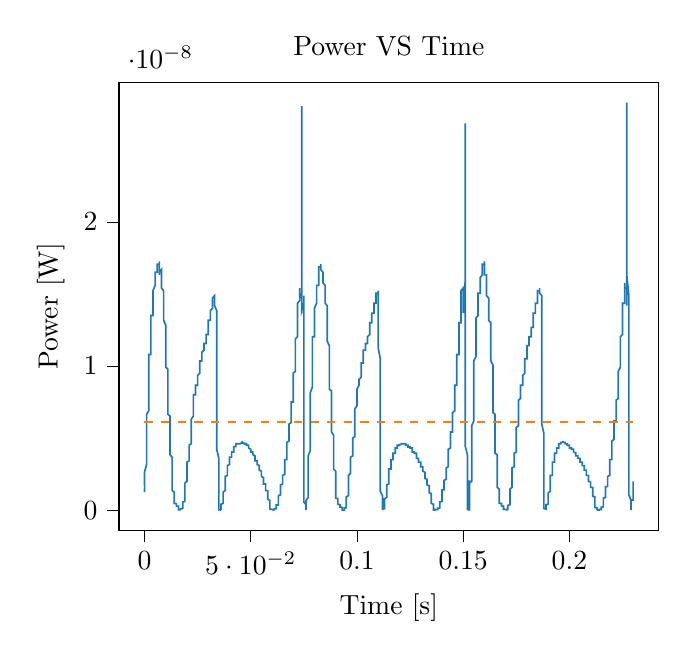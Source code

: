 % This file was created with tikzplotlib v0.10.1.
\begin{tikzpicture}

\definecolor{darkgray176}{RGB}{176,176,176}
\definecolor{darkorange25512714}{RGB}{255,127,14}
\definecolor{steelblue31119180}{RGB}{31,119,180}

\begin{axis}[
tick align=outside,
tick pos=left,
title={Power VS Time},
x grid style={darkgray176},
xlabel={Time [s]},
xmin=-0.012, xmax=0.242,
xtick style={color=black},
y grid style={darkgray176},
ylabel={Power [W]},
ymin=-1.414e-09, ymax=2.969e-08,
ytick style={color=black}
]
\addplot [semithick, steelblue31119180]
table {%
0 1.251e-09
6.554e-05 1.633e-09
0.0 1.813e-09
0.0 1.813e-09
0.0 1.752e-09
0.0 1.813e-09
0.0 2.133e-09
0.0 2.626e-09
0.001 3.169e-09
0.001 3.417e-09
0.001 3.417e-09
0.001 3.417e-09
0.001 3.502e-09
0.001 3.763e-09
0.001 4.126e-09
0.001 4.602e-09
0.001 5.002e-09
0.001 5.208e-09
0.001 5.313e-09
0.001 5.526e-09
0.001 5.852e-09
0.001 6.302e-09
0.001 6.651e-09
0.002 6.888e-09
0.002 7.13e-09
0.002 7.13e-09
0.002 7.5e-09
0.002 7.88e-09
0.002 8.401e-09
0.002 8.667e-09
0.002 8.802e-09
0.002 8.938e-09
0.002 9.213e-09
0.002 9.492e-09
0.002 9.919e-09
0.002 1.035e-08
0.002 1.065e-08
0.002 1.08e-08
0.002 1.08e-08
0.003 1.08e-08
0.003 1.095e-08
0.003 1.125e-08
0.003 1.156e-08
0.003 1.188e-08
0.003 1.203e-08
0.003 1.203e-08
0.003 1.235e-08
0.003 1.235e-08
0.003 1.251e-08
0.003 1.284e-08
0.003 1.284e-08
0.003 1.317e-08
0.003 1.333e-08
0.003 1.35e-08
0.004 1.35e-08
0.004 1.384e-08
0.004 1.384e-08
0.004 1.401e-08
0.004 1.401e-08
0.004 1.418e-08
0.004 1.435e-08
0.004 1.453e-08
0.004 1.488e-08
0.004 1.488e-08
0.004 1.488e-08
0.004 1.505e-08
0.004 1.505e-08
0.004 1.523e-08
0.004 1.523e-08
0.005 1.559e-08
0.005 1.559e-08
0.005 1.559e-08
0.005 1.577e-08
0.005 1.595e-08
0.005 1.613e-08
0.005 1.632e-08
0.005 1.632e-08
0.005 1.632e-08
0.005 1.632e-08
0.005 1.632e-08
0.005 1.632e-08
0.005 1.65e-08
0.005 1.65e-08
0.005 1.65e-08
0.006 1.65e-08
0.006 1.669e-08
0.006 1.688e-08
0.006 1.688e-08
0.006 1.706e-08
0.006 1.706e-08
0.006 1.706e-08
0.006 1.706e-08
0.006 1.706e-08
0.006 1.706e-08
0.006 1.706e-08
0.006 1.706e-08
0.006 1.706e-08
0.006 1.706e-08
0.006 1.706e-08
0.006 1.706e-08
0.007 1.706e-08
0.007 1.725e-08
0.007 1.725e-08
0.007 1.706e-08
0.007 1.706e-08
0.007 1.706e-08
0.007 1.706e-08
0.007 1.706e-08
0.007 1.688e-08
0.007 1.688e-08
0.007 1.688e-08
0.007 1.688e-08
0.007 1.65e-08
0.007 1.632e-08
0.007 1.65e-08
0.008 1.669e-08
0.008 1.669e-08
0.008 1.65e-08
0.008 1.632e-08
0.008 1.632e-08
0.008 1.613e-08
0.008 1.613e-08
0.008 1.613e-08
0.008 1.595e-08
0.008 1.595e-08
0.008 1.577e-08
0.008 1.559e-08
0.008 1.559e-08
0.008 1.559e-08
0.008 1.541e-08
0.009 1.523e-08
0.009 1.505e-08
0.009 1.505e-08
0.009 1.488e-08
0.009 1.47e-08
0.009 1.47e-08
0.009 1.453e-08
0.009 1.435e-08
0.009 1.418e-08
0.009 1.384e-08
0.009 1.384e-08
0.009 1.367e-08
0.009 1.35e-08
0.009 1.333e-08
0.009 1.317e-08
0.01 1.284e-08
0.01 1.284e-08
0.01 1.268e-08
0.01 1.235e-08
0.01 1.219e-08
0.01 1.203e-08
0.01 1.172e-08
0.01 1.156e-08
0.01 1.125e-08
0.01 1.11e-08
0.01 1.08e-08
0.01 1.08e-08
0.01 1.065e-08
0.01 1.035e-08
0.01 1.006e-08
0.01 9.919e-09
0.011 9.776e-09
0.011 9.633e-09
0.011 9.352e-09
0.011 9.075e-09
0.011 8.938e-09
0.011 8.667e-09
0.011 8.401e-09
0.011 8.269e-09
0.011 8.008e-09
0.011 7.88e-09
0.011 7.626e-09
0.011 7.376e-09
0.011 7.008e-09
0.011 6.888e-09
0.011 6.651e-09
0.012 6.533e-09
0.012 6.302e-09
0.012 6.075e-09
0.012 5.852e-09
0.012 5.633e-09
0.012 5.419e-09
0.012 5.208e-09
0.012 5.105e-09
0.012 4.901e-09
0.012 4.701e-09
0.012 4.505e-09
0.012 4.313e-09
0.012 4.126e-09
0.012 3.942e-09
0.012 3.852e-09
0.013 3.675e-09
0.013 3.417e-09
0.013 3.333e-09
0.013 3.088e-09
0.013 3.008e-09
0.013 2.776e-09
0.013 2.7e-09
0.013 2.48e-09
0.013 2.269e-09
0.013 2.133e-09
0.013 1.938e-09
0.013 1.752e-09
0.013 1.633e-09
0.013 1.463e-09
0.013 1.355e-09
0.014 1.251e-09
0.014 1.102e-09
0.014 1.008e-09
0.014 9.63e-10
0.014 9.188e-10
0.014 8.333e-10
0.014 7.521e-10
0.014 7.13e-10
0.014 6.75e-10
0.014 6.021e-10
0.014 5.672e-10
0.014 5.672e-10
0.014 5.005e-10
0.014 5.005e-10
0.014 4.688e-10
0.014 4.688e-10
0.015 4.38e-10
0.015 4.083e-10
0.015 4.083e-10
0.015 3.797e-10
0.015 3.797e-10
0.015 3.797e-10
0.015 3.797e-10
0.015 3.521e-10
0.015 3.521e-10
0.015 3.255e-10
0.015 3.255e-10
0.015 3.255e-10
0.015 3e-10
0.015 3e-10
0.015 2.755e-10
0.016 2.755e-10
0.016 2.521e-10
0.016 2.297e-10
0.016 2.083e-10
0.016 2.083e-10
0.016 1.88e-10
0.016 1.505e-10
0.016 1.505e-10
0.016 1.172e-10
0.016 1.021e-10
0.016 8.802e-11
0.016 6.302e-11
0.016 5.208e-11
0.016 3.333e-11
0.016 2.552e-11
0.017 1.302e-11
0.017 8.333e-12
0.017 2.083e-12
0.017 5.208e-13
0.017 0
0.017 2.083e-12
0.017 4.688e-12
0.017 8.333e-12
0.017 1.302e-11
0.017 1.875e-11
0.017 3.333e-11
0.017 4.219e-11
0.017 5.208e-11
0.017 6.302e-11
0.017 7.5e-11
0.017 8.802e-11
0.018 1.172e-10
0.018 1.333e-10
0.018 1.333e-10
0.018 1.505e-10
0.018 1.88e-10
0.018 2.083e-10
0.018 2.297e-10
0.018 2.755e-10
0.018 3e-10
0.018 3.255e-10
0.018 3.797e-10
0.018 4.083e-10
0.018 4.688e-10
0.018 5.005e-10
0.018 5.672e-10
0.019 6.021e-10
0.019 7.13e-10
0.019 7.922e-10
0.019 8.333e-10
0.019 9.63e-10
0.019 1.008e-09
0.019 1.102e-09
0.019 1.251e-09
0.019 1.355e-09
0.019 1.408e-09
0.019 1.463e-09
0.019 1.576e-09
0.019 1.633e-09
0.019 1.813e-09
0.019 1.875e-09
0.02 2.002e-09
0.02 2.133e-09
0.02 2.269e-09
0.02 2.338e-09
0.02 2.48e-09
0.02 2.552e-09
0.02 2.7e-09
0.02 2.776e-09
0.02 2.93e-09
0.02 2.93e-09
0.02 3.008e-09
0.02 3.169e-09
0.02 3.251e-09
0.02 3.251e-09
0.02 3.333e-09
0.021 3.417e-09
0.021 3.502e-09
0.021 3.588e-09
0.021 3.588e-09
0.021 3.763e-09
0.021 3.763e-09
0.021 3.852e-09
0.021 3.852e-09
0.021 3.942e-09
0.021 4.033e-09
0.021 4.126e-09
0.021 4.126e-09
0.021 4.219e-09
0.021 4.408e-09
0.021 4.408e-09
0.021 4.505e-09
0.022 4.602e-09
0.022 4.701e-09
0.022 4.8e-09
0.022 4.8e-09
0.022 5.002e-09
0.022 5.105e-09
0.022 5.208e-09
0.022 5.419e-09
0.022 5.526e-09
0.022 5.633e-09
0.022 5.742e-09
0.022 5.852e-09
0.022 6.075e-09
0.022 6.188e-09
0.022 6.302e-09
0.023 6.533e-09
0.023 6.533e-09
0.023 6.651e-09
0.023 6.888e-09
0.023 7.008e-09
0.023 7.008e-09
0.023 7.13e-09
0.023 7.376e-09
0.023 7.5e-09
0.023 7.5e-09
0.023 7.752e-09
0.023 7.752e-09
0.023 7.88e-09
0.023 7.88e-09
0.023 8.008e-09
0.024 8.008e-09
0.024 8.138e-09
0.024 8.138e-09
0.024 8.138e-09
0.024 8.269e-09
0.024 8.269e-09
0.024 8.269e-09
0.024 8.269e-09
0.024 8.401e-09
0.024 8.401e-09
0.024 8.533e-09
0.024 8.533e-09
0.024 8.533e-09
0.024 8.667e-09
0.024 8.667e-09
0.025 8.667e-09
0.025 8.667e-09
0.025 8.667e-09
0.025 8.802e-09
0.025 8.802e-09
0.025 8.802e-09
0.025 8.802e-09
0.025 8.802e-09
0.025 8.938e-09
0.025 8.938e-09
0.025 9.075e-09
0.025 9.075e-09
0.025 9.213e-09
0.025 9.213e-09
0.025 9.213e-09
0.025 9.352e-09
0.026 9.492e-09
0.026 9.492e-09
0.026 9.492e-09
0.026 9.633e-09
0.026 9.633e-09
0.026 9.776e-09
0.026 9.919e-09
0.026 9.919e-09
0.026 9.919e-09
0.026 9.919e-09
0.026 1.006e-08
0.026 1.021e-08
0.026 1.035e-08
0.026 1.035e-08
0.026 1.035e-08
0.027 1.035e-08
0.027 1.05e-08
0.027 1.065e-08
0.027 1.065e-08
0.027 1.065e-08
0.027 1.08e-08
0.027 1.08e-08
0.027 1.08e-08
0.027 1.095e-08
0.027 1.095e-08
0.027 1.095e-08
0.027 1.095e-08
0.027 1.095e-08
0.027 1.095e-08
0.027 1.095e-08
0.028 1.11e-08
0.028 1.125e-08
0.028 1.125e-08
0.028 1.125e-08
0.028 1.125e-08
0.028 1.125e-08
0.028 1.125e-08
0.028 1.141e-08
0.028 1.141e-08
0.028 1.141e-08
0.028 1.141e-08
0.028 1.141e-08
0.028 1.141e-08
0.028 1.141e-08
0.028 1.156e-08
0.029 1.156e-08
0.029 1.156e-08
0.029 1.156e-08
0.029 1.156e-08
0.029 1.172e-08
0.029 1.172e-08
0.029 1.188e-08
0.029 1.188e-08
0.029 1.188e-08
0.029 1.188e-08
0.029 1.203e-08
0.029 1.203e-08
0.029 1.203e-08
0.029 1.203e-08
0.029 1.203e-08
0.029 1.219e-08
0.03 1.219e-08
0.03 1.219e-08
0.03 1.235e-08
0.03 1.251e-08
0.03 1.251e-08
0.03 1.251e-08
0.03 1.268e-08
0.03 1.268e-08
0.03 1.284e-08
0.03 1.284e-08
0.03 1.3e-08
0.03 1.3e-08
0.03 1.3e-08
0.03 1.3e-08
0.03 1.317e-08
0.031 1.317e-08
0.031 1.317e-08
0.031 1.317e-08
0.031 1.333e-08
0.031 1.35e-08
0.031 1.35e-08
0.031 1.367e-08
0.031 1.367e-08
0.031 1.367e-08
0.031 1.367e-08
0.031 1.367e-08
0.031 1.384e-08
0.031 1.384e-08
0.031 1.384e-08
0.031 1.384e-08
0.032 1.401e-08
0.032 1.418e-08
0.032 1.418e-08
0.032 1.418e-08
0.032 1.418e-08
0.032 1.435e-08
0.032 1.435e-08
0.032 1.435e-08
0.032 1.435e-08
0.032 1.435e-08
0.032 1.453e-08
0.032 1.47e-08
0.032 1.47e-08
0.032 1.47e-08
0.032 1.47e-08
0.033 1.488e-08
0.033 1.488e-08
0.033 1.488e-08
0.033 1.488e-08
0.033 1.488e-08
0.033 1.488e-08
0.033 1.488e-08
0.033 1.488e-08
0.033 1.488e-08
0.033 1.488e-08
0.033 1.488e-08
0.033 1.488e-08
0.033 1.47e-08
0.033 1.453e-08
0.033 1.435e-08
0.033 1.418e-08
0.034 1.384e-08
0.034 1.35e-08
0.034 1.3e-08
0.034 1.251e-08
0.034 1.188e-08
0.034 1.11e-08
0.034 1.035e-08
0.034 9.633e-09
0.034 8.667e-09
0.034 7.88e-09
0.034 7.008e-09
0.034 6.188e-09
0.034 5.526e-09
0.034 4.8e-09
0.034 4.219e-09
0.035 3.588e-09
0.035 3.008e-09
0.035 2.48e-09
0.035 2.002e-09
0.035 1.633e-09
0.035 1.302e-09
0.035 1.008e-09
0.035 7.521e-10
0.035 5.672e-10
0.035 4.083e-10
0.035 2.755e-10
0.035 1.688e-10
0.035 1.021e-10
0.035 5.208e-11
0.035 2.552e-11
0.036 8.333e-12
0.036 5.208e-13
0.036 2.083e-12
0.036 1.302e-11
0.036 3.333e-11
0.036 5.208e-11
0.036 8.802e-11
0.036 1.172e-10
0.036 1.688e-10
0.036 2.083e-10
0.036 2.521e-10
0.036 3e-10
0.036 3.255e-10
0.036 3.521e-10
0.036 4.083e-10
0.037 4.688e-10
0.037 5.005e-10
0.037 5.672e-10
0.037 6.021e-10
0.037 6.75e-10
0.037 7.13e-10
0.037 7.521e-10
0.037 8.333e-10
0.037 8.755e-10
0.037 9.188e-10
0.037 1.008e-09
0.037 1.008e-09
0.037 1.102e-09
0.037 1.151e-09
0.037 1.2e-09
0.037 1.251e-09
0.038 1.355e-09
0.038 1.408e-09
0.038 1.463e-09
0.038 1.519e-09
0.038 1.633e-09
0.038 1.692e-09
0.038 1.752e-09
0.038 1.813e-09
0.038 1.875e-09
0.038 1.938e-09
0.038 2.002e-09
0.038 2.067e-09
0.038 2.133e-09
0.038 2.269e-09
0.038 2.338e-09
0.039 2.408e-09
0.039 2.408e-09
0.039 2.552e-09
0.039 2.552e-09
0.039 2.626e-09
0.039 2.7e-09
0.039 2.776e-09
0.039 2.852e-09
0.039 2.852e-09
0.039 2.93e-09
0.039 3.008e-09
0.039 3.008e-09
0.039 3.088e-09
0.039 3.088e-09
0.039 3.088e-09
0.04 3.169e-09
0.04 3.169e-09
0.04 3.251e-09
0.04 3.333e-09
0.04 3.333e-09
0.04 3.417e-09
0.04 3.417e-09
0.04 3.417e-09
0.04 3.417e-09
0.04 3.417e-09
0.04 3.588e-09
0.04 3.502e-09
0.04 3.588e-09
0.04 3.588e-09
0.04 3.675e-09
0.041 3.675e-09
0.041 3.675e-09
0.041 3.763e-09
0.041 3.763e-09
0.041 3.763e-09
0.041 3.763e-09
0.041 3.763e-09
0.041 3.852e-09
0.041 3.852e-09
0.041 3.942e-09
0.041 3.942e-09
0.041 3.942e-09
0.041 3.942e-09
0.041 4.033e-09
0.041 4.033e-09
0.041 4.033e-09
0.042 4.033e-09
0.042 4.126e-09
0.042 4.219e-09
0.042 4.219e-09
0.042 4.219e-09
0.042 4.219e-09
0.042 4.219e-09
0.042 4.313e-09
0.042 4.313e-09
0.042 4.313e-09
0.042 4.313e-09
0.042 4.313e-09
0.042 4.313e-09
0.042 4.408e-09
0.042 4.408e-09
0.043 4.408e-09
0.043 4.408e-09
0.043 4.408e-09
0.043 4.408e-09
0.043 4.505e-09
0.043 4.505e-09
0.043 4.505e-09
0.043 4.602e-09
0.043 4.505e-09
0.043 4.505e-09
0.043 4.602e-09
0.043 4.602e-09
0.043 4.602e-09
0.043 4.602e-09
0.043 4.602e-09
0.044 4.602e-09
0.044 4.602e-09
0.044 4.602e-09
0.044 4.602e-09
0.044 4.602e-09
0.044 4.602e-09
0.044 4.602e-09
0.044 4.602e-09
0.044 4.602e-09
0.044 4.602e-09
0.044 4.602e-09
0.044 4.602e-09
0.044 4.602e-09
0.044 4.602e-09
0.044 4.602e-09
0.044 4.602e-09
0.045 4.602e-09
0.045 4.602e-09
0.045 4.602e-09
0.045 4.602e-09
0.045 4.602e-09
0.045 4.602e-09
0.045 4.602e-09
0.045 4.602e-09
0.045 4.602e-09
0.045 4.602e-09
0.045 4.602e-09
0.045 4.602e-09
0.045 4.602e-09
0.045 4.602e-09
0.045 4.602e-09
0.046 4.701e-09
0.046 4.602e-09
0.046 4.602e-09
0.046 4.701e-09
0.046 4.701e-09
0.046 4.602e-09
0.046 4.701e-09
0.046 4.701e-09
0.046 4.701e-09
0.046 4.602e-09
0.046 4.701e-09
0.046 4.701e-09
0.046 4.701e-09
0.046 4.701e-09
0.046 4.701e-09
0.047 4.602e-09
0.047 4.602e-09
0.047 4.701e-09
0.047 4.602e-09
0.047 4.602e-09
0.047 4.602e-09
0.047 4.602e-09
0.047 4.602e-09
0.047 4.701e-09
0.047 4.701e-09
0.047 4.602e-09
0.047 4.602e-09
0.047 4.701e-09
0.047 4.602e-09
0.047 4.602e-09
0.048 4.602e-09
0.048 4.602e-09
0.048 4.602e-09
0.048 4.602e-09
0.048 4.602e-09
0.048 4.602e-09
0.048 4.602e-09
0.048 4.602e-09
0.048 4.602e-09
0.048 4.505e-09
0.048 4.505e-09
0.048 4.505e-09
0.048 4.505e-09
0.048 4.505e-09
0.048 4.505e-09
0.048 4.505e-09
0.049 4.505e-09
0.049 4.408e-09
0.049 4.408e-09
0.049 4.408e-09
0.049 4.408e-09
0.049 4.408e-09
0.049 4.408e-09
0.049 4.313e-09
0.049 4.313e-09
0.049 4.313e-09
0.049 4.313e-09
0.049 4.313e-09
0.049 4.313e-09
0.049 4.313e-09
0.049 4.313e-09
0.05 4.219e-09
0.05 4.219e-09
0.05 4.219e-09
0.05 4.219e-09
0.05 4.219e-09
0.05 4.219e-09
0.05 4.219e-09
0.05 4.219e-09
0.05 4.126e-09
0.05 4.219e-09
0.05 4.126e-09
0.05 4.126e-09
0.05 4.126e-09
0.05 4.033e-09
0.05 4.033e-09
0.051 4.033e-09
0.051 4.033e-09
0.051 4.033e-09
0.051 3.942e-09
0.051 4.033e-09
0.051 3.942e-09
0.051 3.942e-09
0.051 3.942e-09
0.051 3.942e-09
0.051 3.942e-09
0.051 3.942e-09
0.051 3.942e-09
0.051 3.942e-09
0.051 3.852e-09
0.051 3.852e-09
0.052 3.763e-09
0.052 3.763e-09
0.052 3.763e-09
0.052 3.675e-09
0.052 3.675e-09
0.052 3.675e-09
0.052 3.675e-09
0.052 3.675e-09
0.052 3.588e-09
0.052 3.588e-09
0.052 3.588e-09
0.052 3.588e-09
0.052 3.502e-09
0.052 3.417e-09
0.052 3.417e-09
0.052 3.417e-09
0.053 3.417e-09
0.053 3.417e-09
0.053 3.417e-09
0.053 3.417e-09
0.053 3.333e-09
0.053 3.333e-09
0.053 3.333e-09
0.053 3.333e-09
0.053 3.333e-09
0.053 3.251e-09
0.053 3.251e-09
0.053 3.169e-09
0.053 3.169e-09
0.053 3.169e-09
0.053 3.169e-09
0.054 3.088e-09
0.054 3.088e-09
0.054 3.088e-09
0.054 3.088e-09
0.054 3.008e-09
0.054 3.008e-09
0.054 3.008e-09
0.054 3.008e-09
0.054 2.93e-09
0.054 2.852e-09
0.054 2.852e-09
0.054 2.852e-09
0.054 2.776e-09
0.054 2.776e-09
0.054 2.776e-09
0.055 2.7e-09
0.055 2.7e-09
0.055 2.7e-09
0.055 2.626e-09
0.055 2.626e-09
0.055 2.552e-09
0.055 2.552e-09
0.055 2.552e-09
0.055 2.552e-09
0.055 2.48e-09
0.055 2.48e-09
0.055 2.408e-09
0.055 2.338e-09
0.055 2.338e-09
0.055 2.338e-09
0.056 2.269e-09
0.056 2.269e-09
0.056 2.269e-09
0.056 2.201e-09
0.056 2.133e-09
0.056 2.133e-09
0.056 2.133e-09
0.056 2.133e-09
0.056 2.133e-09
0.056 2.067e-09
0.056 2.002e-09
0.056 1.938e-09
0.056 1.938e-09
0.056 1.938e-09
0.056 1.875e-09
0.056 1.813e-09
0.057 1.813e-09
0.057 1.752e-09
0.057 1.752e-09
0.057 1.692e-09
0.057 1.692e-09
0.057 1.692e-09
0.057 1.633e-09
0.057 1.576e-09
0.057 1.519e-09
0.057 1.519e-09
0.057 1.519e-09
0.057 1.408e-09
0.057 1.408e-09
0.057 1.355e-09
0.057 1.355e-09
0.058 1.355e-09
0.058 1.251e-09
0.058 1.251e-09
0.058 1.2e-09
0.058 1.151e-09
0.058 1.151e-09
0.058 1.102e-09
0.058 1.008e-09
0.058 1.008e-09
0.058 1.008e-09
0.058 9.63e-10
0.058 8.755e-10
0.058 8.333e-10
0.058 7.922e-10
0.058 7.521e-10
0.059 6.75e-10
0.059 6.021e-10
0.059 5.672e-10
0.059 5.005e-10
0.059 4.688e-10
0.059 4.083e-10
0.059 3.521e-10
0.059 3e-10
0.059 2.755e-10
0.059 2.083e-10
0.059 1.88e-10
0.059 1.505e-10
0.059 1.172e-10
0.059 1.021e-10
0.059 6.302e-11
0.06 5.208e-11
0.06 4.219e-11
0.06 2.552e-11
0.06 1.875e-11
0.06 8.333e-12
0.06 4.688e-12
0.06 5.208e-13
0.06 5.208e-13
0.06 0
0.06 2.083e-12
0.06 4.688e-12
0.06 4.688e-12
0.06 1.302e-11
0.06 1.302e-11
0.06 1.875e-11
0.06 1.875e-11
0.061 1.875e-11
0.061 3.333e-11
0.061 3.333e-11
0.061 4.219e-11
0.061 4.219e-11
0.061 5.208e-11
0.061 5.208e-11
0.061 6.302e-11
0.061 6.302e-11
0.061 7.5e-11
0.061 7.5e-11
0.061 7.5e-11
0.061 8.802e-11
0.061 8.802e-11
0.061 8.802e-11
0.062 1.021e-10
0.062 1.172e-10
0.062 1.172e-10
0.062 1.333e-10
0.062 1.333e-10
0.062 1.505e-10
0.062 1.505e-10
0.062 1.88e-10
0.062 2.083e-10
0.062 2.083e-10
0.062 2.297e-10
0.062 2.521e-10
0.062 2.755e-10
0.062 3e-10
0.062 3.521e-10
0.063 3.521e-10
0.063 3.797e-10
0.063 4.083e-10
0.063 4.688e-10
0.063 5.005e-10
0.063 5.672e-10
0.063 6.021e-10
0.063 6.38e-10
0.063 6.75e-10
0.063 7.13e-10
0.063 7.922e-10
0.063 8.333e-10
0.063 9.188e-10
0.063 9.63e-10
0.063 1.008e-09
0.064 1.055e-09
0.064 1.102e-09
0.064 1.151e-09
0.064 1.2e-09
0.064 1.251e-09
0.064 1.302e-09
0.064 1.355e-09
0.064 1.408e-09
0.064 1.463e-09
0.064 1.519e-09
0.064 1.576e-09
0.064 1.576e-09
0.064 1.633e-09
0.064 1.633e-09
0.064 1.633e-09
0.064 1.752e-09
0.065 1.813e-09
0.065 1.813e-09
0.065 1.875e-09
0.065 1.875e-09
0.065 1.875e-09
0.065 2.002e-09
0.065 2.067e-09
0.065 2.067e-09
0.065 2.133e-09
0.065 2.201e-09
0.065 2.201e-09
0.065 2.269e-09
0.065 2.269e-09
0.065 2.338e-09
0.065 2.408e-09
0.066 2.48e-09
0.066 2.552e-09
0.066 2.626e-09
0.066 2.626e-09
0.066 2.7e-09
0.066 2.7e-09
0.066 2.776e-09
0.066 2.93e-09
0.066 3.008e-09
0.066 3.088e-09
0.066 3.169e-09
0.066 3.251e-09
0.066 3.251e-09
0.066 3.333e-09
0.066 3.502e-09
0.067 3.502e-09
0.067 3.588e-09
0.067 3.763e-09
0.067 3.763e-09
0.067 3.942e-09
0.067 4.033e-09
0.067 4.126e-09
0.067 4.126e-09
0.067 4.219e-09
0.067 4.313e-09
0.067 4.408e-09
0.067 4.505e-09
0.067 4.505e-09
0.067 4.602e-09
0.067 4.701e-09
0.068 4.8e-09
0.068 4.8e-09
0.068 4.901e-09
0.068 5.002e-09
0.068 5.105e-09
0.068 5.105e-09
0.068 5.208e-09
0.068 5.313e-09
0.068 5.419e-09
0.068 5.419e-09
0.068 5.526e-09
0.068 5.633e-09
0.068 5.633e-09
0.068 5.742e-09
0.068 5.742e-09
0.068 5.963e-09
0.069 6.075e-09
0.069 6.075e-09
0.069 6.188e-09
0.069 6.302e-09
0.069 6.417e-09
0.069 6.533e-09
0.069 6.533e-09
0.069 6.651e-09
0.069 6.769e-09
0.069 6.888e-09
0.069 7.008e-09
0.069 7.13e-09
0.069 7.252e-09
0.069 7.376e-09
0.069 7.5e-09
0.07 7.5e-09
0.07 7.752e-09
0.07 7.88e-09
0.07 7.88e-09
0.07 8.138e-09
0.07 8.269e-09
0.07 8.401e-09
0.07 8.533e-09
0.07 8.667e-09
0.07 8.802e-09
0.07 9.075e-09
0.07 9.075e-09
0.07 9.213e-09
0.07 9.352e-09
0.07 9.492e-09
0.071 9.633e-09
0.071 9.776e-09
0.071 1.006e-08
0.071 1.006e-08
0.071 1.035e-08
0.071 1.035e-08
0.071 1.065e-08
0.071 1.08e-08
0.071 1.095e-08
0.071 1.095e-08
0.071 1.11e-08
0.071 1.141e-08
0.071 1.141e-08
0.071 1.156e-08
0.071 1.172e-08
0.071 1.188e-08
0.072 1.203e-08
0.072 1.219e-08
0.072 1.235e-08
0.072 1.251e-08
0.072 1.268e-08
0.072 1.268e-08
0.072 1.317e-08
0.072 1.317e-08
0.072 1.333e-08
0.072 1.367e-08
0.072 1.367e-08
0.072 1.384e-08
0.072 1.418e-08
0.072 1.418e-08
0.072 1.435e-08
0.073 1.453e-08
0.073 1.47e-08
0.073 1.47e-08
0.073 1.488e-08
0.073 1.505e-08
0.073 1.523e-08
0.073 1.541e-08
0.073 1.541e-08
0.073 1.541e-08
0.073 1.541e-08
0.073 1.541e-08
0.073 1.541e-08
0.073 1.523e-08
0.073 1.523e-08
0.073 1.505e-08
0.074 1.47e-08
0.074 1.435e-08
0.074 1.418e-08
0.074 1.384e-08
0.074 1.367e-08
0.074 1.418e-08
0.074 1.523e-08
0.074 1.802e-08
0.074 2.408e-08
0.074 2.803e-08
0.074 2.475e-08
0.074 1.92e-08
0.074 1.65e-08
0.074 1.505e-08
0.074 1.384e-08
0.075 1.435e-08
0.075 1.488e-08
0.075 1.284e-08
0.075 1.035e-08
0.075 7.252e-09
0.075 4.901e-09
0.075 4.313e-09
0.075 3.852e-09
0.075 3.942e-09
0.075 3.852e-09
0.075 3.088e-09
0.075 2.002e-09
0.075 1.2e-09
0.075 7.922e-10
0.075 5.005e-10
0.075 5.672e-10
0.076 3.797e-10
0.076 2.755e-10
0.076 1.172e-10
0.076 8.333e-12
0.076 5.208e-13
0.076 2.083e-12
0.076 8.333e-12
0.076 3.333e-11
0.076 1.172e-10
0.076 3e-10
0.076 4.688e-10
0.076 6.021e-10
0.076 6.38e-10
0.076 5.672e-10
0.076 6.38e-10
0.077 8.755e-10
0.077 1.251e-09
0.077 1.692e-09
0.077 1.875e-09
0.077 1.938e-09
0.077 1.813e-09
0.077 1.813e-09
0.077 2.002e-09
0.077 2.48e-09
0.077 3.088e-09
0.077 3.502e-09
0.077 3.588e-09
0.077 3.588e-09
0.077 3.588e-09
0.077 3.763e-09
0.078 4.126e-09
0.078 4.602e-09
0.078 5.002e-09
0.078 5.313e-09
0.078 5.526e-09
0.078 5.633e-09
0.078 5.963e-09
0.078 6.188e-09
0.078 6.533e-09
0.078 6.769e-09
0.078 7.008e-09
0.078 7.252e-09
0.078 7.5e-09
0.078 7.88e-09
0.078 8.138e-09
0.079 8.533e-09
0.079 8.802e-09
0.079 8.938e-09
0.079 9.075e-09
0.079 9.492e-09
0.079 9.919e-09
0.079 1.021e-08
0.079 1.05e-08
0.079 1.065e-08
0.079 1.065e-08
0.079 1.065e-08
0.079 1.08e-08
0.079 1.125e-08
0.079 1.156e-08
0.079 1.188e-08
0.079 1.203e-08
0.08 1.203e-08
0.08 1.219e-08
0.08 1.235e-08
0.08 1.251e-08
0.08 1.284e-08
0.08 1.284e-08
0.08 1.3e-08
0.08 1.333e-08
0.08 1.333e-08
0.08 1.35e-08
0.08 1.35e-08
0.08 1.384e-08
0.08 1.384e-08
0.08 1.401e-08
0.08 1.401e-08
0.081 1.435e-08
0.081 1.435e-08
0.081 1.435e-08
0.081 1.453e-08
0.081 1.453e-08
0.081 1.453e-08
0.081 1.47e-08
0.081 1.488e-08
0.081 1.505e-08
0.081 1.505e-08
0.081 1.505e-08
0.081 1.523e-08
0.081 1.541e-08
0.081 1.541e-08
0.081 1.559e-08
0.082 1.559e-08
0.082 1.577e-08
0.082 1.577e-08
0.082 1.577e-08
0.082 1.595e-08
0.082 1.613e-08
0.082 1.613e-08
0.082 1.632e-08
0.082 1.632e-08
0.082 1.632e-08
0.082 1.632e-08
0.082 1.65e-08
0.082 1.669e-08
0.082 1.688e-08
0.082 1.688e-08
0.083 1.688e-08
0.083 1.688e-08
0.083 1.688e-08
0.083 1.688e-08
0.083 1.688e-08
0.083 1.688e-08
0.083 1.706e-08
0.083 1.688e-08
0.083 1.688e-08
0.083 1.688e-08
0.083 1.688e-08
0.083 1.688e-08
0.083 1.688e-08
0.083 1.688e-08
0.083 1.688e-08
0.083 1.669e-08
0.084 1.65e-08
0.084 1.65e-08
0.084 1.65e-08
0.084 1.632e-08
0.084 1.65e-08
0.084 1.632e-08
0.084 1.632e-08
0.084 1.613e-08
0.084 1.613e-08
0.084 1.613e-08
0.084 1.613e-08
0.084 1.595e-08
0.084 1.577e-08
0.084 1.577e-08
0.084 1.577e-08
0.085 1.559e-08
0.085 1.559e-08
0.085 1.559e-08
0.085 1.523e-08
0.085 1.523e-08
0.085 1.523e-08
0.085 1.505e-08
0.085 1.505e-08
0.085 1.505e-08
0.085 1.488e-08
0.085 1.47e-08
0.085 1.453e-08
0.085 1.453e-08
0.085 1.435e-08
0.085 1.435e-08
0.086 1.418e-08
0.086 1.401e-08
0.086 1.367e-08
0.086 1.35e-08
0.086 1.333e-08
0.086 1.333e-08
0.086 1.3e-08
0.086 1.284e-08
0.086 1.268e-08
0.086 1.251e-08
0.086 1.235e-08
0.086 1.203e-08
0.086 1.203e-08
0.086 1.188e-08
0.086 1.172e-08
0.087 1.141e-08
0.087 1.125e-08
0.087 1.095e-08
0.087 1.08e-08
0.087 1.065e-08
0.087 1.035e-08
0.087 1.021e-08
0.087 9.919e-09
0.087 9.776e-09
0.087 9.633e-09
0.087 9.352e-09
0.087 9.213e-09
0.087 9.075e-09
0.087 8.938e-09
0.087 8.667e-09
0.087 8.401e-09
0.088 8.269e-09
0.088 8.008e-09
0.088 7.88e-09
0.088 7.626e-09
0.088 7.376e-09
0.088 7.13e-09
0.088 7.008e-09
0.088 6.769e-09
0.088 6.533e-09
0.088 6.302e-09
0.088 6.188e-09
0.088 5.963e-09
0.088 5.742e-09
0.088 5.526e-09
0.088 5.419e-09
0.089 5.208e-09
0.089 5.002e-09
0.089 4.8e-09
0.089 4.701e-09
0.089 4.505e-09
0.089 4.313e-09
0.089 4.219e-09
0.089 4.033e-09
0.089 3.852e-09
0.089 3.675e-09
0.089 3.502e-09
0.089 3.333e-09
0.089 3.088e-09
0.089 3.008e-09
0.089 2.852e-09
0.09 2.7e-09
0.09 2.48e-09
0.09 2.338e-09
0.09 2.133e-09
0.09 1.938e-09
0.09 1.752e-09
0.09 1.633e-09
0.09 1.519e-09
0.09 1.355e-09
0.09 1.251e-09
0.09 1.151e-09
0.09 1.055e-09
0.09 9.63e-10
0.09 8.755e-10
0.09 8.333e-10
0.091 7.922e-10
0.091 7.13e-10
0.091 6.75e-10
0.091 6.38e-10
0.091 6.021e-10
0.091 5.672e-10
0.091 5.333e-10
0.091 5.005e-10
0.091 5.005e-10
0.091 4.688e-10
0.091 4.688e-10
0.091 4.688e-10
0.091 4.38e-10
0.091 4.083e-10
0.091 4.083e-10
0.091 4.083e-10
0.092 3.797e-10
0.092 3.797e-10
0.092 3.797e-10
0.092 3.521e-10
0.092 3.255e-10
0.092 3.255e-10
0.092 3.255e-10
0.092 3e-10
0.092 3e-10
0.092 2.755e-10
0.092 2.755e-10
0.092 2.521e-10
0.092 2.297e-10
0.092 2.297e-10
0.092 2.083e-10
0.093 1.88e-10
0.093 1.688e-10
0.093 1.505e-10
0.093 1.333e-10
0.093 1.021e-10
0.093 8.802e-11
0.093 6.302e-11
0.093 5.208e-11
0.093 4.219e-11
0.093 2.552e-11
0.093 1.875e-11
0.093 8.333e-12
0.093 4.688e-12
0.093 5.208e-13
0.093 0
0.094 5.208e-13
0.094 2.083e-12
0.094 8.333e-12
0.094 1.302e-11
0.094 1.875e-11
0.094 1.875e-11
0.094 3.333e-11
0.094 4.219e-11
0.094 5.208e-11
0.094 7.5e-11
0.094 7.5e-11
0.094 8.802e-11
0.094 1.172e-10
0.094 1.333e-10
0.094 1.505e-10
0.095 1.688e-10
0.095 1.88e-10
0.095 2.083e-10
0.095 2.521e-10
0.095 2.755e-10
0.095 3e-10
0.095 3.521e-10
0.095 3.797e-10
0.095 4.38e-10
0.095 4.688e-10
0.095 5.333e-10
0.095 6.021e-10
0.095 6.75e-10
0.095 7.13e-10
0.095 8.333e-10
0.095 9.188e-10
0.096 1.008e-09
0.096 1.102e-09
0.096 1.151e-09
0.096 1.251e-09
0.096 1.355e-09
0.096 1.463e-09
0.096 1.576e-09
0.096 1.633e-09
0.096 1.813e-09
0.096 1.875e-09
0.096 2.002e-09
0.096 2.133e-09
0.096 2.269e-09
0.096 2.338e-09
0.096 2.408e-09
0.097 2.552e-09
0.097 2.7e-09
0.097 2.776e-09
0.097 2.852e-09
0.097 2.93e-09
0.097 3.008e-09
0.097 3.088e-09
0.097 3.169e-09
0.097 3.251e-09
0.097 3.333e-09
0.097 3.417e-09
0.097 3.502e-09
0.097 3.588e-09
0.097 3.588e-09
0.097 3.675e-09
0.098 3.763e-09
0.098 3.852e-09
0.098 3.942e-09
0.098 3.942e-09
0.098 4.033e-09
0.098 4.126e-09
0.098 4.126e-09
0.098 4.313e-09
0.098 4.408e-09
0.098 4.408e-09
0.098 4.505e-09
0.098 4.701e-09
0.098 4.8e-09
0.098 4.901e-09
0.098 5.002e-09
0.099 5.105e-09
0.099 5.105e-09
0.099 5.313e-09
0.099 5.419e-09
0.099 5.633e-09
0.099 5.742e-09
0.099 5.852e-09
0.099 6.075e-09
0.099 6.188e-09
0.099 6.417e-09
0.099 6.533e-09
0.099 6.651e-09
0.099 6.769e-09
0.099 6.888e-09
0.099 7.008e-09
0.099 7.008e-09
0.1 7.252e-09
0.1 7.376e-09
0.1 7.5e-09
0.1 7.5e-09
0.1 7.752e-09
0.1 7.88e-09
0.1 7.88e-09
0.1 8.008e-09
0.1 8.008e-09
0.1 8.138e-09
0.1 8.269e-09
0.1 8.269e-09
0.1 8.269e-09
0.1 8.401e-09
0.1 8.401e-09
0.101 8.667e-09
0.101 8.667e-09
0.101 8.667e-09
0.101 8.667e-09
0.101 8.667e-09
0.101 8.802e-09
0.101 8.802e-09
0.101 8.802e-09
0.101 8.802e-09
0.101 8.938e-09
0.101 9.075e-09
0.101 9.075e-09
0.101 9.075e-09
0.101 9.075e-09
0.101 9.075e-09
0.102 9.213e-09
0.102 9.213e-09
0.102 9.213e-09
0.102 9.352e-09
0.102 9.492e-09
0.102 9.492e-09
0.102 9.492e-09
0.102 9.492e-09
0.102 9.492e-09
0.102 9.633e-09
0.102 9.633e-09
0.102 9.919e-09
0.102 9.919e-09
0.102 9.919e-09
0.102 1.006e-08
0.102 1.021e-08
0.103 1.021e-08
0.103 1.035e-08
0.103 1.035e-08
0.103 1.035e-08
0.103 1.05e-08
0.103 1.05e-08
0.103 1.065e-08
0.103 1.08e-08
0.103 1.08e-08
0.103 1.08e-08
0.103 1.08e-08
0.103 1.095e-08
0.103 1.095e-08
0.103 1.11e-08
0.103 1.11e-08
0.104 1.11e-08
0.104 1.125e-08
0.104 1.125e-08
0.104 1.125e-08
0.104 1.141e-08
0.104 1.141e-08
0.104 1.141e-08
0.104 1.141e-08
0.104 1.141e-08
0.104 1.156e-08
0.104 1.156e-08
0.104 1.156e-08
0.104 1.156e-08
0.104 1.156e-08
0.104 1.156e-08
0.105 1.156e-08
0.105 1.156e-08
0.105 1.156e-08
0.105 1.156e-08
0.105 1.188e-08
0.105 1.188e-08
0.105 1.188e-08
0.105 1.188e-08
0.105 1.188e-08
0.105 1.203e-08
0.105 1.203e-08
0.105 1.203e-08
0.105 1.203e-08
0.105 1.203e-08
0.105 1.203e-08
0.106 1.219e-08
0.106 1.219e-08
0.106 1.219e-08
0.106 1.219e-08
0.106 1.219e-08
0.106 1.235e-08
0.106 1.251e-08
0.106 1.251e-08
0.106 1.251e-08
0.106 1.251e-08
0.106 1.268e-08
0.106 1.268e-08
0.106 1.268e-08
0.106 1.284e-08
0.106 1.3e-08
0.106 1.3e-08
0.107 1.3e-08
0.107 1.317e-08
0.107 1.317e-08
0.107 1.317e-08
0.107 1.317e-08
0.107 1.317e-08
0.107 1.333e-08
0.107 1.333e-08
0.107 1.333e-08
0.107 1.35e-08
0.107 1.35e-08
0.107 1.367e-08
0.107 1.367e-08
0.107 1.367e-08
0.107 1.367e-08
0.108 1.367e-08
0.108 1.384e-08
0.108 1.384e-08
0.108 1.384e-08
0.108 1.401e-08
0.108 1.418e-08
0.108 1.418e-08
0.108 1.418e-08
0.108 1.418e-08
0.108 1.418e-08
0.108 1.435e-08
0.108 1.435e-08
0.108 1.435e-08
0.108 1.435e-08
0.108 1.435e-08
0.109 1.435e-08
0.109 1.453e-08
0.109 1.47e-08
0.109 1.47e-08
0.109 1.47e-08
0.109 1.47e-08
0.109 1.488e-08
0.109 1.488e-08
0.109 1.488e-08
0.109 1.488e-08
0.109 1.488e-08
0.109 1.488e-08
0.109 1.488e-08
0.109 1.488e-08
0.109 1.505e-08
0.11 1.505e-08
0.11 1.523e-08
0.11 1.505e-08
0.11 1.505e-08
0.11 1.488e-08
0.11 1.488e-08
0.11 1.47e-08
0.11 1.47e-08
0.11 1.453e-08
0.11 1.418e-08
0.11 1.401e-08
0.11 1.35e-08
0.11 1.317e-08
0.11 1.251e-08
0.11 1.203e-08
0.11 1.125e-08
0.111 1.05e-08
0.111 9.776e-09
0.111 8.938e-09
0.111 8.008e-09
0.111 7.252e-09
0.111 6.417e-09
0.111 5.742e-09
0.111 5.002e-09
0.111 4.313e-09
0.111 3.763e-09
0.111 3.169e-09
0.111 2.626e-09
0.111 2.133e-09
0.111 1.692e-09
0.111 1.302e-09
0.112 1.008e-09
0.112 7.521e-10
0.112 5.672e-10
0.112 4.083e-10
0.112 2.755e-10
0.112 1.688e-10
0.112 8.802e-11
0.112 4.219e-11
0.112 1.875e-11
0.112 4.688e-12
0.112 0
0.112 4.688e-12
0.112 1.875e-11
0.112 4.219e-11
0.112 7.5e-11
0.113 1.021e-10
0.113 1.505e-10
0.113 1.88e-10
0.113 2.297e-10
0.113 2.755e-10
0.113 3e-10
0.113 3.797e-10
0.113 4.083e-10
0.113 4.688e-10
0.113 5.333e-10
0.113 6.021e-10
0.113 6.38e-10
0.113 7.13e-10
0.113 7.521e-10
0.113 7.922e-10
0.114 8.755e-10
0.114 9.188e-10
0.114 1.008e-09
0.114 1.055e-09
0.114 1.055e-09
0.114 1.151e-09
0.114 1.2e-09
0.114 1.251e-09
0.114 1.302e-09
0.114 1.355e-09
0.114 1.408e-09
0.114 1.463e-09
0.114 1.576e-09
0.114 1.633e-09
0.114 1.692e-09
0.114 1.752e-09
0.115 1.813e-09
0.115 1.938e-09
0.115 1.938e-09
0.115 2.002e-09
0.115 2.133e-09
0.115 2.201e-09
0.115 2.269e-09
0.115 2.338e-09
0.115 2.408e-09
0.115 2.552e-09
0.115 2.552e-09
0.115 2.626e-09
0.115 2.7e-09
0.115 2.776e-09
0.115 2.852e-09
0.116 2.852e-09
0.116 3.008e-09
0.116 3.008e-09
0.116 3.088e-09
0.116 3.088e-09
0.116 3.088e-09
0.116 3.169e-09
0.116 3.251e-09
0.116 3.333e-09
0.116 3.333e-09
0.116 3.333e-09
0.116 3.417e-09
0.116 3.417e-09
0.116 3.417e-09
0.116 3.502e-09
0.117 3.502e-09
0.117 3.588e-09
0.117 3.588e-09
0.117 3.675e-09
0.117 3.675e-09
0.117 3.675e-09
0.117 3.675e-09
0.117 3.763e-09
0.117 3.763e-09
0.117 3.763e-09
0.117 3.763e-09
0.117 3.763e-09
0.117 3.763e-09
0.117 3.852e-09
0.117 3.942e-09
0.118 3.942e-09
0.118 3.942e-09
0.118 3.942e-09
0.118 4.033e-09
0.118 4.033e-09
0.118 4.033e-09
0.118 4.033e-09
0.118 4.033e-09
0.118 4.126e-09
0.118 4.219e-09
0.118 4.219e-09
0.118 4.219e-09
0.118 4.313e-09
0.118 4.313e-09
0.118 4.313e-09
0.118 4.313e-09
0.119 4.313e-09
0.119 4.313e-09
0.119 4.313e-09
0.119 4.313e-09
0.119 4.313e-09
0.119 4.313e-09
0.119 4.408e-09
0.119 4.408e-09
0.119 4.408e-09
0.119 4.408e-09
0.119 4.408e-09
0.119 4.505e-09
0.119 4.408e-09
0.119 4.505e-09
0.119 4.505e-09
0.12 4.505e-09
0.12 4.505e-09
0.12 4.505e-09
0.12 4.505e-09
0.12 4.505e-09
0.12 4.505e-09
0.12 4.602e-09
0.12 4.602e-09
0.12 4.602e-09
0.12 4.505e-09
0.12 4.602e-09
0.12 4.602e-09
0.12 4.602e-09
0.12 4.602e-09
0.12 4.505e-09
0.121 4.602e-09
0.121 4.602e-09
0.121 4.602e-09
0.121 4.602e-09
0.121 4.602e-09
0.121 4.602e-09
0.121 4.602e-09
0.121 4.602e-09
0.121 4.602e-09
0.121 4.602e-09
0.121 4.602e-09
0.121 4.602e-09
0.121 4.602e-09
0.121 4.602e-09
0.121 4.602e-09
0.122 4.602e-09
0.122 4.602e-09
0.122 4.602e-09
0.122 4.602e-09
0.122 4.602e-09
0.122 4.602e-09
0.122 4.602e-09
0.122 4.602e-09
0.122 4.602e-09
0.122 4.602e-09
0.122 4.602e-09
0.122 4.602e-09
0.122 4.602e-09
0.122 4.602e-09
0.122 4.602e-09
0.122 4.602e-09
0.123 4.602e-09
0.123 4.602e-09
0.123 4.602e-09
0.123 4.602e-09
0.123 4.602e-09
0.123 4.602e-09
0.123 4.602e-09
0.123 4.602e-09
0.123 4.602e-09
0.123 4.602e-09
0.123 4.505e-09
0.123 4.602e-09
0.123 4.505e-09
0.123 4.602e-09
0.123 4.505e-09
0.124 4.505e-09
0.124 4.505e-09
0.124 4.505e-09
0.124 4.505e-09
0.124 4.505e-09
0.124 4.408e-09
0.124 4.408e-09
0.124 4.408e-09
0.124 4.408e-09
0.124 4.408e-09
0.124 4.408e-09
0.124 4.408e-09
0.124 4.313e-09
0.124 4.313e-09
0.124 4.408e-09
0.125 4.408e-09
0.125 4.313e-09
0.125 4.313e-09
0.125 4.313e-09
0.125 4.408e-09
0.125 4.313e-09
0.125 4.313e-09
0.125 4.313e-09
0.125 4.313e-09
0.125 4.313e-09
0.125 4.313e-09
0.125 4.313e-09
0.125 4.313e-09
0.125 4.313e-09
0.125 4.313e-09
0.126 4.313e-09
0.126 4.313e-09
0.126 4.313e-09
0.126 4.219e-09
0.126 4.313e-09
0.126 4.313e-09
0.126 4.219e-09
0.126 4.219e-09
0.126 4.219e-09
0.126 4.219e-09
0.126 4.219e-09
0.126 4.126e-09
0.126 4.126e-09
0.126 4.033e-09
0.126 4.126e-09
0.126 4.033e-09
0.127 4.033e-09
0.127 4.033e-09
0.127 4.033e-09
0.127 4.033e-09
0.127 4.033e-09
0.127 4.033e-09
0.127 4.033e-09
0.127 3.942e-09
0.127 3.942e-09
0.127 3.942e-09
0.127 3.942e-09
0.127 3.942e-09
0.127 3.942e-09
0.127 3.942e-09
0.127 3.942e-09
0.128 3.942e-09
0.128 3.852e-09
0.128 3.763e-09
0.128 3.763e-09
0.128 3.763e-09
0.128 3.763e-09
0.128 3.763e-09
0.128 3.763e-09
0.128 3.675e-09
0.128 3.675e-09
0.128 3.675e-09
0.128 3.675e-09
0.128 3.675e-09
0.128 3.588e-09
0.128 3.588e-09
0.129 3.588e-09
0.129 3.588e-09
0.129 3.588e-09
0.129 3.502e-09
0.129 3.502e-09
0.129 3.502e-09
0.129 3.502e-09
0.129 3.417e-09
0.129 3.417e-09
0.129 3.417e-09
0.129 3.417e-09
0.129 3.417e-09
0.129 3.333e-09
0.129 3.333e-09
0.129 3.333e-09
0.129 3.333e-09
0.13 3.333e-09
0.13 3.333e-09
0.13 3.251e-09
0.13 3.169e-09
0.13 3.169e-09
0.13 3.169e-09
0.13 3.169e-09
0.13 3.169e-09
0.13 3.169e-09
0.13 3.088e-09
0.13 3.088e-09
0.13 3.088e-09
0.13 3.008e-09
0.13 3.008e-09
0.13 3.008e-09
0.131 3.008e-09
0.131 3.008e-09
0.131 2.93e-09
0.131 2.93e-09
0.131 2.852e-09
0.131 2.852e-09
0.131 2.852e-09
0.131 2.776e-09
0.131 2.776e-09
0.131 2.776e-09
0.131 2.776e-09
0.131 2.776e-09
0.131 2.776e-09
0.131 2.7e-09
0.131 2.7e-09
0.132 2.626e-09
0.132 2.626e-09
0.132 2.552e-09
0.132 2.552e-09
0.132 2.552e-09
0.132 2.552e-09
0.132 2.48e-09
0.132 2.408e-09
0.132 2.408e-09
0.132 2.338e-09
0.132 2.338e-09
0.132 2.338e-09
0.132 2.338e-09
0.132 2.269e-09
0.132 2.201e-09
0.133 2.133e-09
0.133 2.133e-09
0.133 2.133e-09
0.133 2.133e-09
0.133 2.067e-09
0.133 2.067e-09
0.133 2.002e-09
0.133 1.938e-09
0.133 1.938e-09
0.133 1.938e-09
0.133 1.875e-09
0.133 1.813e-09
0.133 1.813e-09
0.133 1.752e-09
0.133 1.752e-09
0.133 1.752e-09
0.134 1.692e-09
0.134 1.633e-09
0.134 1.633e-09
0.134 1.576e-09
0.134 1.576e-09
0.134 1.519e-09
0.134 1.519e-09
0.134 1.463e-09
0.134 1.408e-09
0.134 1.408e-09
0.134 1.355e-09
0.134 1.355e-09
0.134 1.302e-09
0.134 1.251e-09
0.134 1.2e-09
0.135 1.151e-09
0.135 1.151e-09
0.135 1.055e-09
0.135 1.008e-09
0.135 1.008e-09
0.135 9.63e-10
0.135 8.755e-10
0.135 8.333e-10
0.135 8.333e-10
0.135 7.521e-10
0.135 7.13e-10
0.135 6.38e-10
0.135 5.672e-10
0.135 5.005e-10
0.135 4.688e-10
0.136 4.083e-10
0.136 3.521e-10
0.136 2.755e-10
0.136 2.521e-10
0.136 2.083e-10
0.136 1.688e-10
0.136 1.505e-10
0.136 1.172e-10
0.136 8.802e-11
0.136 7.5e-11
0.136 6.302e-11
0.136 4.219e-11
0.136 2.552e-11
0.136 1.875e-11
0.136 8.333e-12
0.137 4.688e-12
0.137 2.083e-12
0.137 5.208e-13
0.137 0
0.137 2.083e-12
0.137 4.688e-12
0.137 4.688e-12
0.137 8.333e-12
0.137 1.302e-11
0.137 1.875e-11
0.137 1.875e-11
0.137 1.875e-11
0.137 1.875e-11
0.137 3.333e-11
0.137 3.333e-11
0.137 4.219e-11
0.138 4.219e-11
0.138 4.219e-11
0.138 4.219e-11
0.138 5.208e-11
0.138 5.208e-11
0.138 6.302e-11
0.138 7.5e-11
0.138 7.5e-11
0.138 7.5e-11
0.138 8.802e-11
0.138 8.802e-11
0.138 1.021e-10
0.138 1.172e-10
0.138 1.333e-10
0.138 1.333e-10
0.139 1.505e-10
0.139 1.688e-10
0.139 1.88e-10
0.139 2.083e-10
0.139 2.083e-10
0.139 2.297e-10
0.139 2.755e-10
0.139 3e-10
0.139 3e-10
0.139 3.521e-10
0.139 3.797e-10
0.139 4.38e-10
0.139 4.688e-10
0.139 5.005e-10
0.139 5.672e-10
0.14 6.021e-10
0.14 6.38e-10
0.14 7.13e-10
0.14 7.521e-10
0.14 7.922e-10
0.14 8.333e-10
0.14 9.188e-10
0.14 9.63e-10
0.14 1.055e-09
0.14 1.102e-09
0.14 1.151e-09
0.14 1.251e-09
0.14 1.251e-09
0.14 1.355e-09
0.14 1.408e-09
0.141 1.408e-09
0.141 1.463e-09
0.141 1.519e-09
0.141 1.576e-09
0.141 1.576e-09
0.141 1.633e-09
0.141 1.692e-09
0.141 1.752e-09
0.141 1.813e-09
0.141 1.813e-09
0.141 1.875e-09
0.141 1.875e-09
0.141 1.938e-09
0.141 2.002e-09
0.141 2.002e-09
0.141 2.067e-09
0.142 2.133e-09
0.142 2.201e-09
0.142 2.201e-09
0.142 2.269e-09
0.142 2.269e-09
0.142 2.338e-09
0.142 2.408e-09
0.142 2.48e-09
0.142 2.552e-09
0.142 2.7e-09
0.142 2.7e-09
0.142 2.776e-09
0.142 2.776e-09
0.142 2.852e-09
0.142 2.93e-09
0.143 3.008e-09
0.143 3.088e-09
0.143 3.169e-09
0.143 3.251e-09
0.143 3.333e-09
0.143 3.417e-09
0.143 3.502e-09
0.143 3.588e-09
0.143 3.675e-09
0.143 3.763e-09
0.143 3.852e-09
0.143 3.942e-09
0.143 4.033e-09
0.143 4.126e-09
0.143 4.219e-09
0.144 4.313e-09
0.144 4.408e-09
0.144 4.408e-09
0.144 4.602e-09
0.144 4.701e-09
0.144 4.701e-09
0.144 4.8e-09
0.144 4.8e-09
0.144 5.002e-09
0.144 5.002e-09
0.144 5.105e-09
0.144 5.105e-09
0.144 5.313e-09
0.144 5.419e-09
0.144 5.419e-09
0.145 5.419e-09
0.145 5.526e-09
0.145 5.633e-09
0.145 5.742e-09
0.145 5.852e-09
0.145 5.852e-09
0.145 5.963e-09
0.145 6.075e-09
0.145 6.075e-09
0.145 6.188e-09
0.145 6.302e-09
0.145 6.417e-09
0.145 6.533e-09
0.145 6.533e-09
0.145 6.533e-09
0.145 6.769e-09
0.146 6.888e-09
0.146 6.888e-09
0.146 7.008e-09
0.146 7.008e-09
0.146 7.252e-09
0.146 7.376e-09
0.146 7.5e-09
0.146 7.626e-09
0.146 7.752e-09
0.146 7.88e-09
0.146 8.008e-09
0.146 8.269e-09
0.146 8.269e-09
0.146 8.401e-09
0.146 8.667e-09
0.147 8.667e-09
0.147 8.802e-09
0.147 9.075e-09
0.147 9.075e-09
0.147 9.213e-09
0.147 9.492e-09
0.147 9.492e-09
0.147 9.633e-09
0.147 9.919e-09
0.147 1.006e-08
0.147 1.021e-08
0.147 1.035e-08
0.147 1.05e-08
0.147 1.05e-08
0.147 1.08e-08
0.148 1.08e-08
0.148 1.095e-08
0.148 1.125e-08
0.148 1.141e-08
0.148 1.156e-08
0.148 1.156e-08
0.148 1.172e-08
0.148 1.188e-08
0.148 1.203e-08
0.148 1.219e-08
0.148 1.235e-08
0.148 1.251e-08
0.148 1.268e-08
0.148 1.268e-08
0.148 1.3e-08
0.149 1.3e-08
0.149 1.333e-08
0.149 1.35e-08
0.149 1.367e-08
0.149 1.367e-08
0.149 1.384e-08
0.149 1.418e-08
0.149 1.418e-08
0.149 1.435e-08
0.149 1.453e-08
0.149 1.488e-08
0.149 1.488e-08
0.149 1.488e-08
0.149 1.488e-08
0.149 1.488e-08
0.149 1.523e-08
0.15 1.541e-08
0.15 1.541e-08
0.15 1.541e-08
0.15 1.541e-08
0.15 1.523e-08
0.15 1.523e-08
0.15 1.505e-08
0.15 1.488e-08
0.15 1.47e-08
0.15 1.453e-08
0.15 1.418e-08
0.15 1.401e-08
0.15 1.367e-08
0.15 1.367e-08
0.15 1.435e-08
0.151 1.595e-08
0.151 2.021e-08
0.151 2.66e-08
0.151 2.684e-08
0.151 2.21e-08
0.151 1.725e-08
0.151 1.577e-08
0.151 1.418e-08
0.151 1.367e-08
0.151 1.453e-08
0.151 1.401e-08
0.151 1.156e-08
0.151 8.802e-09
0.151 5.852e-09
0.151 4.408e-09
0.152 3.852e-09
0.152 3.763e-09
0.152 3.852e-09
0.152 3.588e-09
0.152 2.626e-09
0.152 1.576e-09
0.152 9.63e-10
0.152 5.672e-10
0.152 4.38e-10
0.152 4.083e-10
0.152 3e-10
0.152 1.688e-10
0.152 3.333e-11
0.152 5.208e-13
0.152 1.875e-11
0.153 2.552e-11
0.153 4.219e-11
0.153 1.021e-10
0.153 2.521e-10
0.153 4.38e-10
0.153 6.75e-10
0.153 7.521e-10
0.153 7.13e-10
0.153 7.13e-10
0.153 8.333e-10
0.153 1.151e-09
0.153 1.576e-09
0.153 2.002e-09
0.153 2.067e-09
0.153 2.002e-09
0.153 1.875e-09
0.154 2.002e-09
0.154 2.408e-09
0.154 3.008e-09
0.154 3.502e-09
0.154 3.763e-09
0.154 3.763e-09
0.154 3.675e-09
0.154 3.763e-09
0.154 4.033e-09
0.154 4.602e-09
0.154 5.002e-09
0.154 5.419e-09
0.154 5.633e-09
0.154 5.742e-09
0.154 5.852e-09
0.155 6.188e-09
0.155 6.651e-09
0.155 7.008e-09
0.155 7.376e-09
0.155 7.626e-09
0.155 7.626e-09
0.155 8.008e-09
0.155 8.401e-09
0.155 8.802e-09
0.155 9.213e-09
0.155 9.352e-09
0.155 9.352e-09
0.155 9.633e-09
0.155 9.919e-09
0.155 1.035e-08
0.156 1.065e-08
0.156 1.095e-08
0.156 1.11e-08
0.156 1.11e-08
0.156 1.125e-08
0.156 1.156e-08
0.156 1.188e-08
0.156 1.203e-08
0.156 1.235e-08
0.156 1.235e-08
0.156 1.235e-08
0.156 1.251e-08
0.156 1.284e-08
0.156 1.3e-08
0.156 1.317e-08
0.156 1.333e-08
0.157 1.35e-08
0.157 1.35e-08
0.157 1.367e-08
0.157 1.384e-08
0.157 1.401e-08
0.157 1.418e-08
0.157 1.418e-08
0.157 1.435e-08
0.157 1.435e-08
0.157 1.435e-08
0.157 1.453e-08
0.157 1.453e-08
0.157 1.47e-08
0.157 1.488e-08
0.157 1.505e-08
0.158 1.505e-08
0.158 1.523e-08
0.158 1.523e-08
0.158 1.541e-08
0.158 1.523e-08
0.158 1.541e-08
0.158 1.559e-08
0.158 1.577e-08
0.158 1.577e-08
0.158 1.577e-08
0.158 1.577e-08
0.158 1.577e-08
0.158 1.577e-08
0.158 1.595e-08
0.158 1.613e-08
0.159 1.632e-08
0.159 1.632e-08
0.159 1.632e-08
0.159 1.632e-08
0.159 1.65e-08
0.159 1.65e-08
0.159 1.688e-08
0.159 1.688e-08
0.159 1.688e-08
0.159 1.669e-08
0.159 1.669e-08
0.159 1.669e-08
0.159 1.688e-08
0.159 1.706e-08
0.159 1.706e-08
0.16 1.706e-08
0.16 1.706e-08
0.16 1.706e-08
0.16 1.706e-08
0.16 1.706e-08
0.16 1.725e-08
0.16 1.706e-08
0.16 1.688e-08
0.16 1.688e-08
0.16 1.688e-08
0.16 1.688e-08
0.16 1.688e-08
0.16 1.669e-08
0.16 1.669e-08
0.16 1.65e-08
0.16 1.632e-08
0.161 1.632e-08
0.161 1.632e-08
0.161 1.632e-08
0.161 1.632e-08
0.161 1.613e-08
0.161 1.577e-08
0.161 1.559e-08
0.161 1.559e-08
0.161 1.541e-08
0.161 1.541e-08
0.161 1.523e-08
0.161 1.541e-08
0.161 1.505e-08
0.161 1.505e-08
0.161 1.488e-08
0.162 1.47e-08
0.162 1.47e-08
0.162 1.453e-08
0.162 1.47e-08
0.162 1.435e-08
0.162 1.418e-08
0.162 1.401e-08
0.162 1.384e-08
0.162 1.384e-08
0.162 1.367e-08
0.162 1.367e-08
0.162 1.333e-08
0.162 1.333e-08
0.162 1.317e-08
0.162 1.317e-08
0.163 1.3e-08
0.163 1.268e-08
0.163 1.251e-08
0.163 1.235e-08
0.163 1.219e-08
0.163 1.188e-08
0.163 1.188e-08
0.163 1.172e-08
0.163 1.141e-08
0.163 1.141e-08
0.163 1.11e-08
0.163 1.08e-08
0.163 1.065e-08
0.163 1.05e-08
0.163 1.035e-08
0.164 1.006e-08
0.164 9.776e-09
0.164 9.633e-09
0.164 9.492e-09
0.164 9.213e-09
0.164 9.075e-09
0.164 8.802e-09
0.164 8.667e-09
0.164 8.401e-09
0.164 8.138e-09
0.164 7.88e-09
0.164 7.752e-09
0.164 7.5e-09
0.164 7.252e-09
0.164 7.13e-09
0.164 6.769e-09
0.165 6.651e-09
0.165 6.417e-09
0.165 6.188e-09
0.165 5.963e-09
0.165 5.742e-09
0.165 5.526e-09
0.165 5.313e-09
0.165 5.208e-09
0.165 5.002e-09
0.165 4.8e-09
0.165 4.602e-09
0.165 4.505e-09
0.165 4.313e-09
0.165 4.126e-09
0.165 3.942e-09
0.166 3.852e-09
0.166 3.675e-09
0.166 3.502e-09
0.166 3.417e-09
0.166 3.251e-09
0.166 3.008e-09
0.166 2.852e-09
0.166 2.776e-09
0.166 2.552e-09
0.166 2.48e-09
0.166 2.269e-09
0.166 2.067e-09
0.166 1.875e-09
0.166 1.752e-09
0.166 1.576e-09
0.167 1.463e-09
0.167 1.302e-09
0.167 1.2e-09
0.167 1.102e-09
0.167 1.008e-09
0.167 9.188e-10
0.167 8.333e-10
0.167 7.922e-10
0.167 7.13e-10
0.167 7.13e-10
0.167 6.38e-10
0.167 6.021e-10
0.167 5.672e-10
0.167 5.333e-10
0.167 4.688e-10
0.168 4.688e-10
0.168 4.688e-10
0.168 4.083e-10
0.168 4.083e-10
0.168 3.797e-10
0.168 3.797e-10
0.168 3.797e-10
0.168 3.797e-10
0.168 3.797e-10
0.168 3.521e-10
0.168 3.521e-10
0.168 3.255e-10
0.168 3.255e-10
0.168 3e-10
0.168 3e-10
0.168 3e-10
0.169 2.755e-10
0.169 2.521e-10
0.169 2.521e-10
0.169 2.297e-10
0.169 2.297e-10
0.169 2.297e-10
0.169 2.083e-10
0.169 1.88e-10
0.169 1.505e-10
0.169 1.505e-10
0.169 1.333e-10
0.169 1.172e-10
0.169 1.021e-10
0.169 8.802e-11
0.169 6.302e-11
0.17 5.208e-11
0.17 3.333e-11
0.17 2.552e-11
0.17 1.875e-11
0.17 8.333e-12
0.17 8.333e-12
0.17 2.083e-12
0.17 5.208e-13
0.17 0
0.17 2.083e-12
0.17 4.688e-12
0.17 8.333e-12
0.17 1.302e-11
0.17 1.875e-11
0.17 1.875e-11
0.171 3.333e-11
0.171 4.219e-11
0.171 5.208e-11
0.171 6.302e-11
0.171 7.5e-11
0.171 8.802e-11
0.171 1.172e-10
0.171 1.333e-10
0.171 1.505e-10
0.171 1.88e-10
0.171 2.083e-10
0.171 2.297e-10
0.171 2.521e-10
0.171 3e-10
0.171 3.255e-10
0.172 3.797e-10
0.172 4.083e-10
0.172 4.688e-10
0.172 5.005e-10
0.172 5.672e-10
0.172 6.38e-10
0.172 7.13e-10
0.172 7.521e-10
0.172 8.333e-10
0.172 9.188e-10
0.172 1.008e-09
0.172 1.102e-09
0.172 1.2e-09
0.172 1.302e-09
0.172 1.408e-09
0.172 1.463e-09
0.173 1.576e-09
0.173 1.692e-09
0.173 1.752e-09
0.173 1.875e-09
0.173 2.002e-09
0.173 2.067e-09
0.173 2.201e-09
0.173 2.338e-09
0.173 2.408e-09
0.173 2.48e-09
0.173 2.552e-09
0.173 2.7e-09
0.173 2.7e-09
0.173 2.776e-09
0.173 2.93e-09
0.174 3.008e-09
0.174 3.088e-09
0.174 3.169e-09
0.174 3.251e-09
0.174 3.251e-09
0.174 3.333e-09
0.174 3.417e-09
0.174 3.502e-09
0.174 3.502e-09
0.174 3.588e-09
0.174 3.675e-09
0.174 3.763e-09
0.174 3.852e-09
0.174 3.852e-09
0.174 3.942e-09
0.175 4.033e-09
0.175 4.126e-09
0.175 4.126e-09
0.175 4.408e-09
0.175 4.408e-09
0.175 4.505e-09
0.175 4.701e-09
0.175 4.701e-09
0.175 4.901e-09
0.175 5.002e-09
0.175 5.105e-09
0.175 5.208e-09
0.175 5.419e-09
0.175 5.526e-09
0.175 5.742e-09
0.176 5.852e-09
0.176 5.963e-09
0.176 6.075e-09
0.176 6.188e-09
0.176 6.302e-09
0.176 6.533e-09
0.176 6.651e-09
0.176 6.769e-09
0.176 6.888e-09
0.176 7.008e-09
0.176 7.13e-09
0.176 7.252e-09
0.176 7.376e-09
0.176 7.5e-09
0.176 7.5e-09
0.176 7.626e-09
0.177 7.752e-09
0.177 7.752e-09
0.177 7.88e-09
0.177 7.88e-09
0.177 8.008e-09
0.177 8.138e-09
0.177 8.269e-09
0.177 8.269e-09
0.177 8.269e-09
0.177 8.269e-09
0.177 8.401e-09
0.177 8.401e-09
0.177 8.533e-09
0.177 8.667e-09
0.177 8.667e-09
0.178 8.667e-09
0.178 8.802e-09
0.178 8.667e-09
0.178 8.802e-09
0.178 8.802e-09
0.178 8.802e-09
0.178 8.802e-09
0.178 8.938e-09
0.178 9.075e-09
0.178 9.075e-09
0.178 9.075e-09
0.178 9.213e-09
0.178 9.213e-09
0.178 9.213e-09
0.178 9.352e-09
0.179 9.492e-09
0.179 9.492e-09
0.179 9.633e-09
0.179 9.633e-09
0.179 9.633e-09
0.179 9.776e-09
0.179 9.919e-09
0.179 9.919e-09
0.179 1.006e-08
0.179 1.006e-08
0.179 1.021e-08
0.179 1.035e-08
0.179 1.035e-08
0.179 1.035e-08
0.179 1.05e-08
0.18 1.05e-08
0.18 1.065e-08
0.18 1.08e-08
0.18 1.08e-08
0.18 1.095e-08
0.18 1.095e-08
0.18 1.11e-08
0.18 1.11e-08
0.18 1.11e-08
0.18 1.11e-08
0.18 1.125e-08
0.18 1.125e-08
0.18 1.125e-08
0.18 1.141e-08
0.18 1.141e-08
0.18 1.141e-08
0.181 1.141e-08
0.181 1.141e-08
0.181 1.156e-08
0.181 1.156e-08
0.181 1.156e-08
0.181 1.156e-08
0.181 1.156e-08
0.181 1.156e-08
0.181 1.172e-08
0.181 1.188e-08
0.181 1.188e-08
0.181 1.188e-08
0.181 1.203e-08
0.181 1.188e-08
0.181 1.203e-08
0.182 1.203e-08
0.182 1.203e-08
0.182 1.203e-08
0.182 1.219e-08
0.182 1.219e-08
0.182 1.219e-08
0.182 1.219e-08
0.182 1.219e-08
0.182 1.235e-08
0.182 1.251e-08
0.182 1.251e-08
0.182 1.251e-08
0.182 1.251e-08
0.182 1.268e-08
0.182 1.268e-08
0.183 1.268e-08
0.183 1.268e-08
0.183 1.284e-08
0.183 1.3e-08
0.183 1.3e-08
0.183 1.317e-08
0.183 1.317e-08
0.183 1.317e-08
0.183 1.333e-08
0.183 1.317e-08
0.183 1.333e-08
0.183 1.35e-08
0.183 1.367e-08
0.183 1.367e-08
0.183 1.367e-08
0.184 1.367e-08
0.184 1.367e-08
0.184 1.367e-08
0.184 1.384e-08
0.184 1.384e-08
0.184 1.384e-08
0.184 1.401e-08
0.184 1.401e-08
0.184 1.401e-08
0.184 1.401e-08
0.184 1.418e-08
0.184 1.418e-08
0.184 1.418e-08
0.184 1.435e-08
0.184 1.435e-08
0.184 1.435e-08
0.185 1.435e-08
0.185 1.453e-08
0.185 1.47e-08
0.185 1.47e-08
0.185 1.47e-08
0.185 1.47e-08
0.185 1.47e-08
0.185 1.47e-08
0.185 1.47e-08
0.185 1.488e-08
0.185 1.488e-08
0.185 1.488e-08
0.185 1.505e-08
0.185 1.523e-08
0.185 1.523e-08
0.186 1.523e-08
0.186 1.523e-08
0.186 1.541e-08
0.186 1.541e-08
0.186 1.541e-08
0.186 1.541e-08
0.186 1.541e-08
0.186 1.541e-08
0.186 1.541e-08
0.186 1.541e-08
0.186 1.523e-08
0.186 1.541e-08
0.186 1.523e-08
0.186 1.523e-08
0.186 1.505e-08
0.187 1.488e-08
0.187 1.47e-08
0.187 1.453e-08
0.187 1.418e-08
0.187 1.401e-08
0.187 1.35e-08
0.187 1.3e-08
0.187 1.235e-08
0.187 1.172e-08
0.187 1.095e-08
0.187 1.006e-08
0.187 9.352e-09
0.187 8.401e-09
0.187 7.5e-09
0.187 6.769e-09
0.187 5.963e-09
0.188 5.313e-09
0.188 4.701e-09
0.188 4.033e-09
0.188 3.417e-09
0.188 2.776e-09
0.188 2.269e-09
0.188 1.875e-09
0.188 1.463e-09
0.188 1.102e-09
0.188 8.333e-10
0.188 6.38e-10
0.188 4.688e-10
0.188 3.255e-10
0.188 2.083e-10
0.188 1.172e-10
0.189 6.302e-11
0.189 2.552e-11
0.189 8.333e-12
0.189 5.208e-13
0.189 2.083e-12
0.189 1.302e-11
0.189 3.333e-11
0.189 6.302e-11
0.189 1.021e-10
0.189 1.505e-10
0.189 1.688e-10
0.189 2.297e-10
0.189 2.755e-10
0.189 3.255e-10
0.189 3.797e-10
0.19 4.083e-10
0.19 4.688e-10
0.19 5.333e-10
0.19 5.672e-10
0.19 6.38e-10
0.19 6.75e-10
0.19 7.13e-10
0.19 7.922e-10
0.19 8.755e-10
0.19 9.188e-10
0.19 9.63e-10
0.19 1.008e-09
0.19 1.055e-09
0.19 1.151e-09
0.19 1.2e-09
0.191 1.302e-09
0.191 1.355e-09
0.191 1.408e-09
0.191 1.408e-09
0.191 1.463e-09
0.191 1.576e-09
0.191 1.633e-09
0.191 1.752e-09
0.191 1.813e-09
0.191 1.938e-09
0.191 2.002e-09
0.191 2.067e-09
0.191 2.133e-09
0.191 2.201e-09
0.191 2.338e-09
0.191 2.408e-09
0.192 2.408e-09
0.192 2.552e-09
0.192 2.552e-09
0.192 2.626e-09
0.192 2.776e-09
0.192 2.852e-09
0.192 2.852e-09
0.192 2.93e-09
0.192 3.008e-09
0.192 3.088e-09
0.192 3.088e-09
0.192 3.169e-09
0.192 3.251e-09
0.192 3.333e-09
0.192 3.333e-09
0.193 3.333e-09
0.193 3.417e-09
0.193 3.417e-09
0.193 3.502e-09
0.193 3.502e-09
0.193 3.675e-09
0.193 3.675e-09
0.193 3.675e-09
0.193 3.763e-09
0.193 3.763e-09
0.193 3.763e-09
0.193 3.763e-09
0.193 3.852e-09
0.193 3.942e-09
0.193 3.942e-09
0.194 3.942e-09
0.194 3.942e-09
0.194 4.033e-09
0.194 4.033e-09
0.194 4.033e-09
0.194 4.033e-09
0.194 4.126e-09
0.194 4.126e-09
0.194 4.219e-09
0.194 4.219e-09
0.194 4.219e-09
0.194 4.219e-09
0.194 4.219e-09
0.194 4.313e-09
0.194 4.313e-09
0.195 4.313e-09
0.195 4.313e-09
0.195 4.313e-09
0.195 4.408e-09
0.195 4.408e-09
0.195 4.408e-09
0.195 4.408e-09
0.195 4.408e-09
0.195 4.408e-09
0.195 4.505e-09
0.195 4.602e-09
0.195 4.602e-09
0.195 4.602e-09
0.195 4.602e-09
0.195 4.602e-09
0.195 4.602e-09
0.196 4.602e-09
0.196 4.602e-09
0.196 4.701e-09
0.196 4.602e-09
0.196 4.701e-09
0.196 4.602e-09
0.196 4.602e-09
0.196 4.701e-09
0.196 4.701e-09
0.196 4.701e-09
0.196 4.701e-09
0.196 4.701e-09
0.196 4.701e-09
0.196 4.701e-09
0.196 4.701e-09
0.197 4.701e-09
0.197 4.701e-09
0.197 4.8e-09
0.197 4.8e-09
0.197 4.701e-09
0.197 4.701e-09
0.197 4.8e-09
0.197 4.8e-09
0.197 4.701e-09
0.197 4.701e-09
0.197 4.701e-09
0.197 4.701e-09
0.197 4.701e-09
0.197 4.701e-09
0.197 4.701e-09
0.198 4.701e-09
0.198 4.701e-09
0.198 4.701e-09
0.198 4.602e-09
0.198 4.602e-09
0.198 4.602e-09
0.198 4.602e-09
0.198 4.602e-09
0.198 4.602e-09
0.198 4.602e-09
0.198 4.701e-09
0.198 4.602e-09
0.198 4.602e-09
0.198 4.602e-09
0.198 4.602e-09
0.199 4.602e-09
0.199 4.602e-09
0.199 4.602e-09
0.199 4.602e-09
0.199 4.602e-09
0.199 4.602e-09
0.199 4.602e-09
0.199 4.602e-09
0.199 4.602e-09
0.199 4.602e-09
0.199 4.602e-09
0.199 4.602e-09
0.199 4.505e-09
0.199 4.505e-09
0.199 4.505e-09
0.199 4.505e-09
0.2 4.505e-09
0.2 4.505e-09
0.2 4.505e-09
0.2 4.505e-09
0.2 4.505e-09
0.2 4.408e-09
0.2 4.408e-09
0.2 4.408e-09
0.2 4.408e-09
0.2 4.408e-09
0.2 4.408e-09
0.2 4.408e-09
0.2 4.408e-09
0.2 4.408e-09
0.2 4.313e-09
0.201 4.313e-09
0.201 4.313e-09
0.201 4.313e-09
0.201 4.313e-09
0.201 4.313e-09
0.201 4.313e-09
0.201 4.313e-09
0.201 4.313e-09
0.201 4.219e-09
0.201 4.313e-09
0.201 4.219e-09
0.201 4.313e-09
0.201 4.313e-09
0.201 4.219e-09
0.201 4.219e-09
0.202 4.219e-09
0.202 4.219e-09
0.202 4.219e-09
0.202 4.219e-09
0.202 4.219e-09
0.202 4.219e-09
0.202 4.033e-09
0.202 4.126e-09
0.202 4.033e-09
0.202 4.033e-09
0.202 4.033e-09
0.202 4.033e-09
0.202 4.033e-09
0.202 4.033e-09
0.202 4.033e-09
0.203 3.942e-09
0.203 4.033e-09
0.203 3.942e-09
0.203 3.942e-09
0.203 3.942e-09
0.203 3.942e-09
0.203 3.942e-09
0.203 3.942e-09
0.203 3.942e-09
0.203 3.942e-09
0.203 3.852e-09
0.203 3.852e-09
0.203 3.763e-09
0.203 3.763e-09
0.203 3.763e-09
0.203 3.763e-09
0.204 3.763e-09
0.204 3.763e-09
0.204 3.763e-09
0.204 3.763e-09
0.204 3.763e-09
0.204 3.763e-09
0.204 3.675e-09
0.204 3.675e-09
0.204 3.675e-09
0.204 3.675e-09
0.204 3.675e-09
0.204 3.675e-09
0.204 3.675e-09
0.204 3.588e-09
0.204 3.588e-09
0.205 3.588e-09
0.205 3.588e-09
0.205 3.588e-09
0.205 3.588e-09
0.205 3.417e-09
0.205 3.502e-09
0.205 3.417e-09
0.205 3.417e-09
0.205 3.417e-09
0.205 3.417e-09
0.205 3.417e-09
0.205 3.417e-09
0.205 3.333e-09
0.205 3.417e-09
0.205 3.333e-09
0.206 3.333e-09
0.206 3.333e-09
0.206 3.333e-09
0.206 3.251e-09
0.206 3.251e-09
0.206 3.251e-09
0.206 3.169e-09
0.206 3.169e-09
0.206 3.169e-09
0.206 3.169e-09
0.206 3.169e-09
0.206 3.088e-09
0.206 3.088e-09
0.206 3.088e-09
0.206 3.088e-09
0.207 3.088e-09
0.207 3.008e-09
0.207 3.008e-09
0.207 3.008e-09
0.207 3.008e-09
0.207 2.93e-09
0.207 3.008e-09
0.207 3.008e-09
0.207 3.008e-09
0.207 2.93e-09
0.207 2.852e-09
0.207 2.852e-09
0.207 2.852e-09
0.207 2.852e-09
0.207 2.776e-09
0.207 2.776e-09
0.208 2.776e-09
0.208 2.776e-09
0.208 2.7e-09
0.208 2.7e-09
0.208 2.626e-09
0.208 2.552e-09
0.208 2.552e-09
0.208 2.552e-09
0.208 2.552e-09
0.208 2.552e-09
0.208 2.552e-09
0.208 2.48e-09
0.208 2.48e-09
0.208 2.48e-09
0.208 2.408e-09
0.209 2.408e-09
0.209 2.338e-09
0.209 2.338e-09
0.209 2.338e-09
0.209 2.338e-09
0.209 2.338e-09
0.209 2.269e-09
0.209 2.201e-09
0.209 2.201e-09
0.209 2.133e-09
0.209 2.133e-09
0.209 2.133e-09
0.209 2.067e-09
0.209 2.067e-09
0.209 2.002e-09
0.21 1.938e-09
0.21 1.938e-09
0.21 1.938e-09
0.21 1.938e-09
0.21 1.938e-09
0.21 1.875e-09
0.21 1.875e-09
0.21 1.813e-09
0.21 1.752e-09
0.21 1.752e-09
0.21 1.752e-09
0.21 1.692e-09
0.21 1.692e-09
0.21 1.633e-09
0.21 1.576e-09
0.211 1.576e-09
0.211 1.519e-09
0.211 1.463e-09
0.211 1.408e-09
0.211 1.355e-09
0.211 1.355e-09
0.211 1.355e-09
0.211 1.355e-09
0.211 1.251e-09
0.211 1.251e-09
0.211 1.2e-09
0.211 1.151e-09
0.211 1.151e-09
0.211 1.055e-09
0.211 1.008e-09
0.211 9.63e-10
0.212 9.188e-10
0.212 8.755e-10
0.212 8.333e-10
0.212 7.521e-10
0.212 7.13e-10
0.212 6.38e-10
0.212 5.672e-10
0.212 5.333e-10
0.212 4.688e-10
0.212 4.38e-10
0.212 3.797e-10
0.212 3.255e-10
0.212 2.755e-10
0.212 2.083e-10
0.212 1.88e-10
0.213 1.505e-10
0.213 1.333e-10
0.213 1.021e-10
0.213 8.802e-11
0.213 7.5e-11
0.213 5.208e-11
0.213 3.333e-11
0.213 2.552e-11
0.213 1.302e-11
0.213 8.333e-12
0.213 4.688e-12
0.213 2.083e-12
0.213 5.208e-13
0.213 0
0.213 2.083e-12
0.214 2.083e-12
0.214 2.083e-12
0.214 4.688e-12
0.214 8.333e-12
0.214 8.333e-12
0.214 1.302e-11
0.214 1.875e-11
0.214 1.875e-11
0.214 1.875e-11
0.214 2.552e-11
0.214 3.333e-11
0.214 3.333e-11
0.214 4.219e-11
0.214 4.219e-11
0.214 4.219e-11
0.214 4.219e-11
0.215 4.219e-11
0.215 5.208e-11
0.215 6.302e-11
0.215 7.5e-11
0.215 7.5e-11
0.215 7.5e-11
0.215 8.802e-11
0.215 1.021e-10
0.215 1.172e-10
0.215 1.333e-10
0.215 1.333e-10
0.215 1.505e-10
0.215 1.88e-10
0.215 1.88e-10
0.215 2.083e-10
0.216 2.297e-10
0.216 2.521e-10
0.216 3e-10
0.216 3.255e-10
0.216 3.521e-10
0.216 3.797e-10
0.216 4.38e-10
0.216 4.688e-10
0.216 5.005e-10
0.216 5.672e-10
0.216 6.021e-10
0.216 6.75e-10
0.216 7.13e-10
0.216 7.521e-10
0.216 8.333e-10
0.217 8.755e-10
0.217 9.63e-10
0.217 9.63e-10
0.217 1.055e-09
0.217 1.102e-09
0.217 1.151e-09
0.217 1.251e-09
0.217 1.251e-09
0.217 1.302e-09
0.217 1.408e-09
0.217 1.408e-09
0.217 1.408e-09
0.217 1.519e-09
0.217 1.576e-09
0.217 1.633e-09
0.218 1.633e-09
0.218 1.633e-09
0.218 1.692e-09
0.218 1.752e-09
0.218 1.813e-09
0.218 1.875e-09
0.218 1.875e-09
0.218 1.938e-09
0.218 2.002e-09
0.218 2.002e-09
0.218 2.067e-09
0.218 2.067e-09
0.218 2.201e-09
0.218 2.201e-09
0.218 2.269e-09
0.218 2.338e-09
0.219 2.408e-09
0.219 2.48e-09
0.219 2.48e-09
0.219 2.552e-09
0.219 2.7e-09
0.219 2.776e-09
0.219 2.776e-09
0.219 2.93e-09
0.219 2.93e-09
0.219 3.008e-09
0.219 3.088e-09
0.219 3.169e-09
0.219 3.251e-09
0.219 3.333e-09
0.219 3.502e-09
0.22 3.502e-09
0.22 3.588e-09
0.22 3.675e-09
0.22 3.852e-09
0.22 3.852e-09
0.22 3.942e-09
0.22 4.126e-09
0.22 4.126e-09
0.22 4.219e-09
0.22 4.408e-09
0.22 4.408e-09
0.22 4.505e-09
0.22 4.602e-09
0.22 4.701e-09
0.22 4.8e-09
0.221 4.901e-09
0.221 5.002e-09
0.221 5.105e-09
0.221 5.105e-09
0.221 5.313e-09
0.221 5.419e-09
0.221 5.419e-09
0.221 5.419e-09
0.221 5.633e-09
0.221 5.742e-09
0.221 5.742e-09
0.221 5.852e-09
0.221 5.963e-09
0.221 6.075e-09
0.221 6.188e-09
0.222 6.188e-09
0.222 6.302e-09
0.222 6.417e-09
0.222 6.417e-09
0.222 6.533e-09
0.222 6.651e-09
0.222 6.769e-09
0.222 6.888e-09
0.222 7.008e-09
0.222 7.008e-09
0.222 7.13e-09
0.222 7.252e-09
0.222 7.376e-09
0.222 7.376e-09
0.222 7.5e-09
0.222 7.626e-09
0.223 7.752e-09
0.223 7.88e-09
0.223 8.008e-09
0.223 8.138e-09
0.223 8.269e-09
0.223 8.401e-09
0.223 8.667e-09
0.223 8.802e-09
0.223 8.938e-09
0.223 9.075e-09
0.223 9.213e-09
0.223 9.213e-09
0.223 9.492e-09
0.223 9.633e-09
0.223 9.633e-09
0.224 9.919e-09
0.224 1.006e-08
0.224 1.021e-08
0.224 1.035e-08
0.224 1.05e-08
0.224 1.05e-08
0.224 1.08e-08
0.224 1.095e-08
0.224 1.11e-08
0.224 1.125e-08
0.224 1.141e-08
0.224 1.156e-08
0.224 1.156e-08
0.224 1.188e-08
0.224 1.203e-08
0.225 1.219e-08
0.225 1.235e-08
0.225 1.251e-08
0.225 1.268e-08
0.225 1.284e-08
0.225 1.3e-08
0.225 1.3e-08
0.225 1.317e-08
0.225 1.333e-08
0.225 1.35e-08
0.225 1.384e-08
0.225 1.384e-08
0.225 1.418e-08
0.225 1.418e-08
0.225 1.435e-08
0.226 1.435e-08
0.226 1.47e-08
0.226 1.488e-08
0.226 1.488e-08
0.226 1.488e-08
0.226 1.488e-08
0.226 1.505e-08
0.226 1.523e-08
0.226 1.541e-08
0.226 1.541e-08
0.226 1.559e-08
0.226 1.559e-08
0.226 1.577e-08
0.226 1.559e-08
0.226 1.541e-08
0.226 1.541e-08
0.227 1.541e-08
0.227 1.523e-08
0.227 1.505e-08
0.227 1.47e-08
0.227 1.435e-08
0.227 1.418e-08
0.227 1.418e-08
0.227 1.435e-08
0.227 1.559e-08
0.227 1.841e-08
0.227 2.475e-08
0.227 2.828e-08
0.227 2.453e-08
0.227 1.88e-08
0.227 1.632e-08
0.228 1.488e-08
0.228 1.384e-08
0.228 1.453e-08
0.228 1.47e-08
0.228 1.251e-08
0.228 9.776e-09
0.228 6.769e-09
0.228 4.701e-09
0.228 4.033e-09
0.228 3.675e-09
0.228 3.852e-09
0.228 3.675e-09
0.228 2.93e-09
0.228 1.813e-09
0.228 1.055e-09
0.229 6.75e-10
0.229 4.38e-10
0.229 4.688e-10
0.229 3.255e-10
0.229 2.083e-10
0.229 6.302e-11
0.229 5.208e-13
0.229 8.333e-12
0.229 1.302e-11
0.229 2.552e-11
0.229 7.5e-11
0.229 1.688e-10
0.229 3.521e-10
0.229 5.672e-10
0.229 7.13e-10
0.23 6.75e-10
0.23 6.38e-10
0.23 7.521e-10
0.23 1.008e-09
0.23 1.408e-09
0.23 1.875e-09
0.23 2.002e-09
0.23 2.002e-09
0.23 1.938e-09
};
\addplot [semithick, darkorange25512714, dashed]
table {%
0 6.116e-09
0.23 6.116e-09
};
\end{axis}

\end{tikzpicture}
